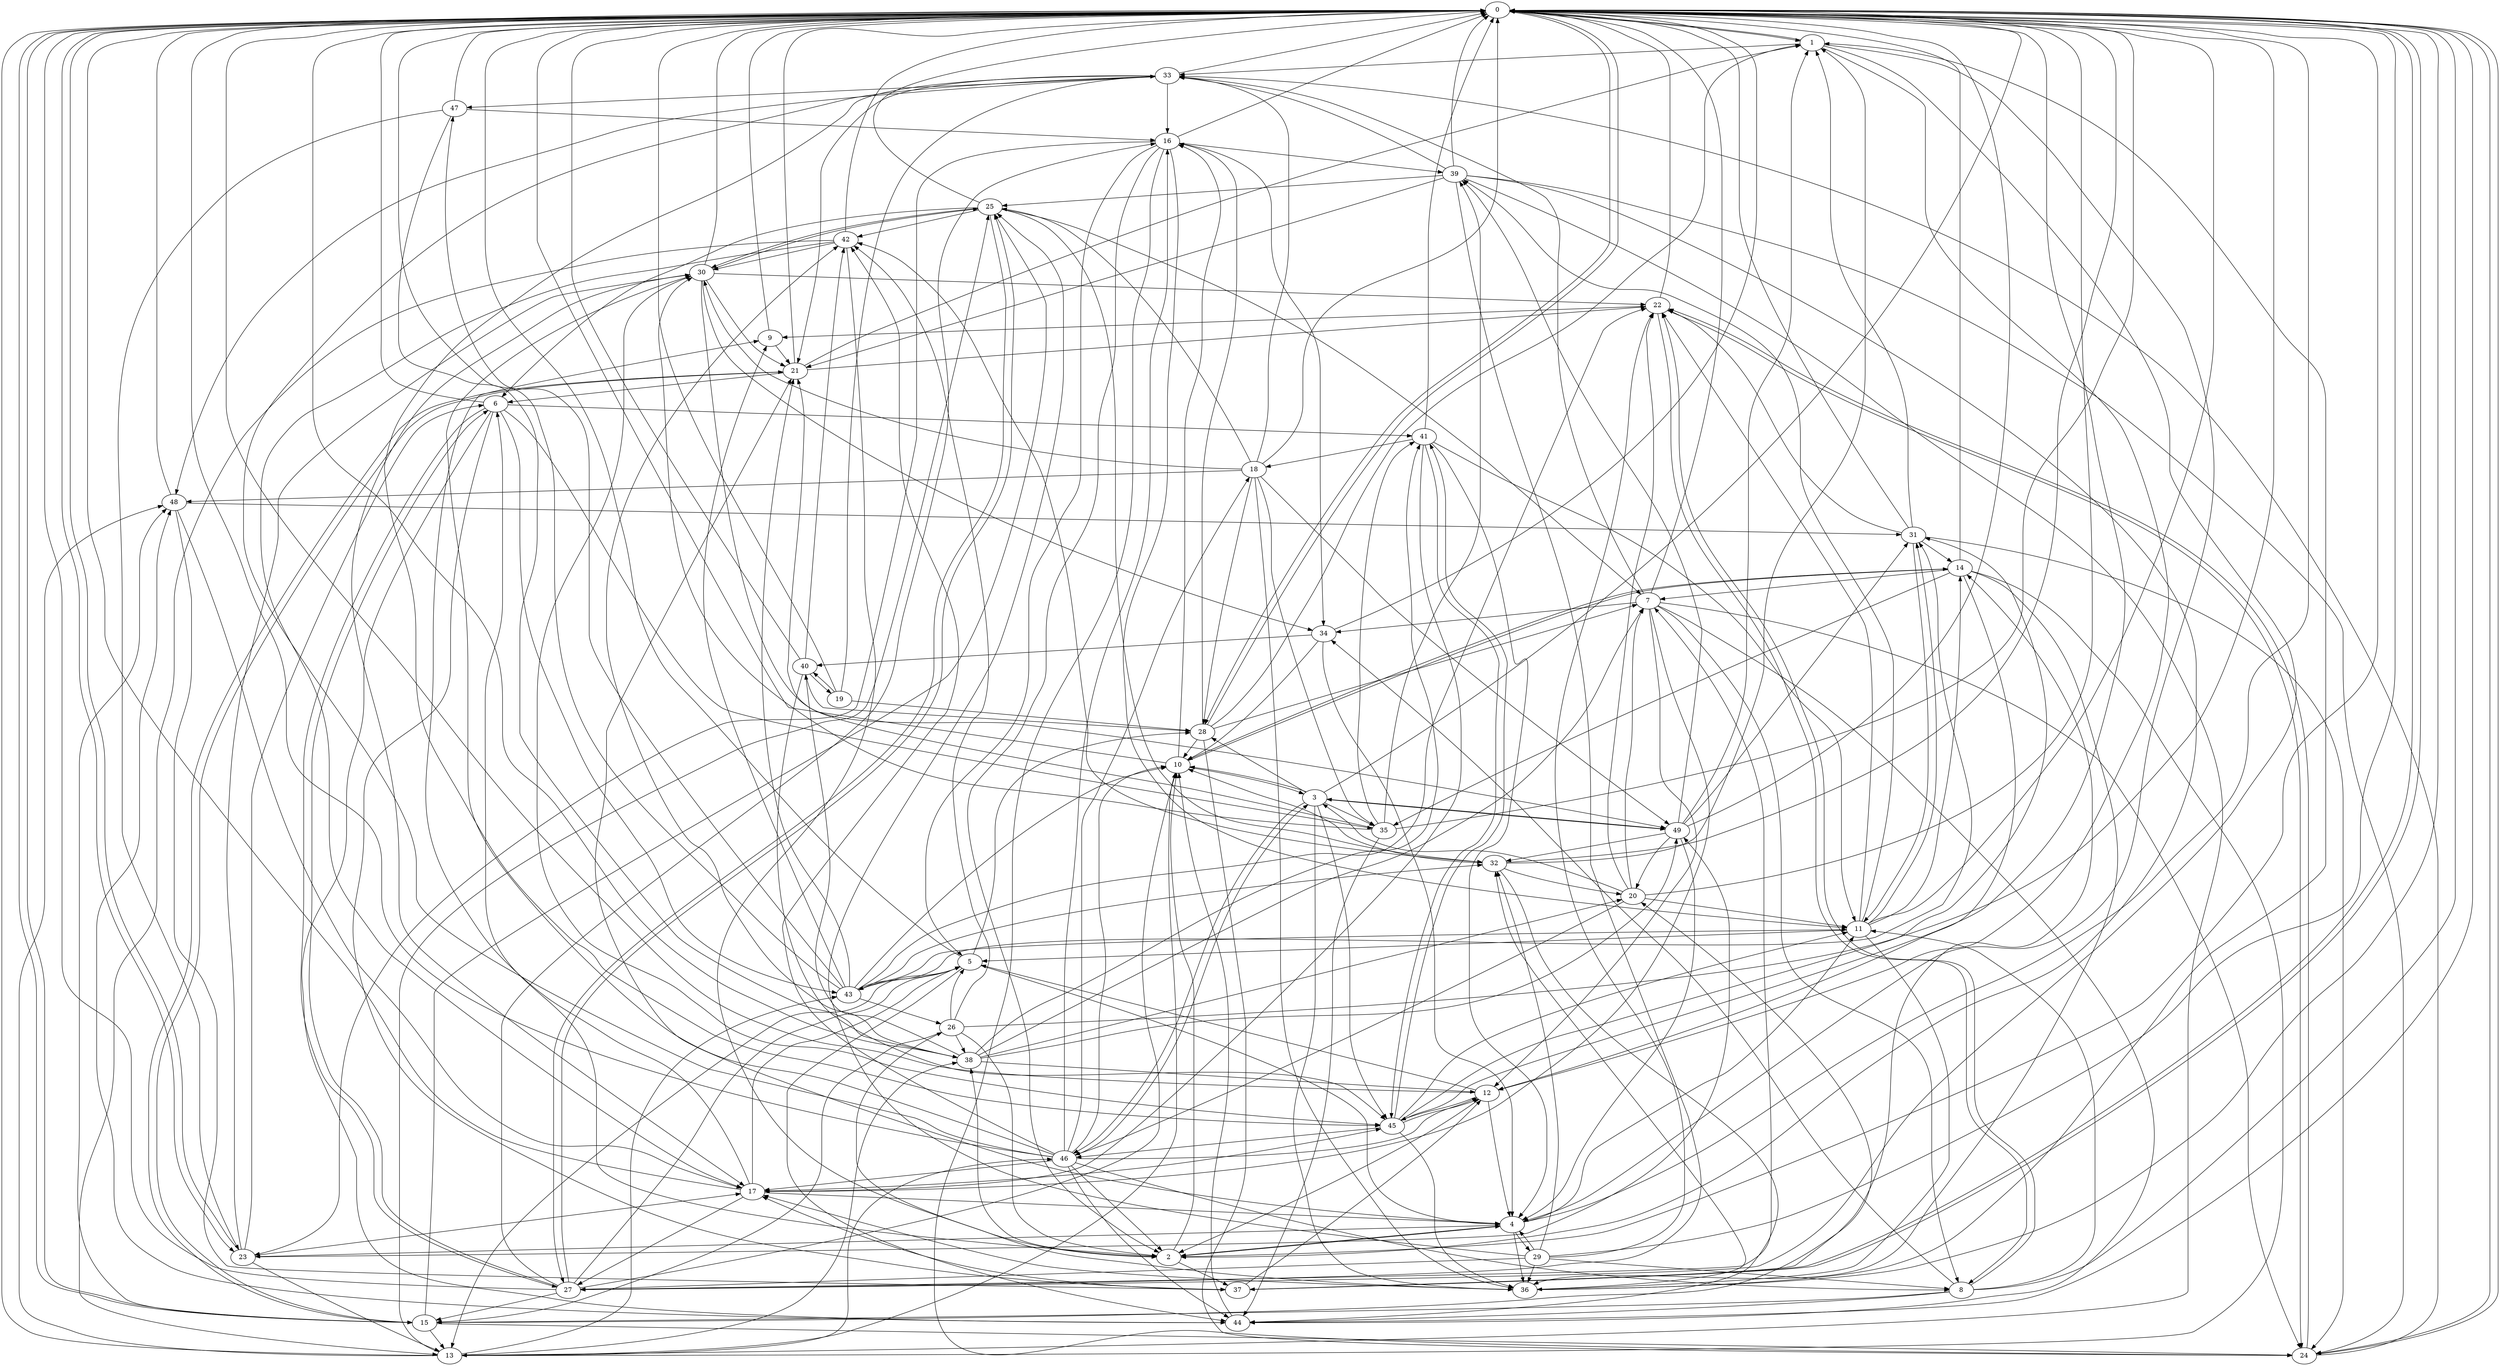 strict digraph "" {
	0	 [component_delay=3];
	1	 [component_delay=3];
	0 -> 1	 [wire_delay=1];
	15	 [component_delay=3];
	0 -> 15	 [wire_delay=1];
	23	 [component_delay=3];
	0 -> 23	 [wire_delay=1];
	24	 [component_delay=3];
	0 -> 24	 [wire_delay=1];
	28	 [component_delay=3];
	0 -> 28	 [wire_delay=1];
	37	 [component_delay=3];
	0 -> 37	 [wire_delay=1];
	1 -> 0	 [wire_delay=1];
	4	 [component_delay=3];
	1 -> 4	 [wire_delay=1];
	12	 [component_delay=3];
	1 -> 12	 [wire_delay=1];
	27	 [component_delay=3];
	1 -> 27	 [wire_delay=1];
	33	 [component_delay=3];
	1 -> 33	 [wire_delay=1];
	2	 [component_delay=3];
	2 -> 0	 [wire_delay=1];
	2 -> 4	 [wire_delay=1];
	6	 [component_delay=3];
	2 -> 6	 [wire_delay=1];
	10	 [component_delay=3];
	2 -> 10	 [wire_delay=1];
	2 -> 37	 [wire_delay=1];
	38	 [component_delay=3];
	2 -> 38	 [wire_delay=1];
	3	 [component_delay=3];
	3 -> 0	 [wire_delay=1];
	3 -> 10	 [wire_delay=1];
	3 -> 28	 [wire_delay=1];
	35	 [component_delay=3];
	3 -> 35	 [wire_delay=1];
	36	 [component_delay=3];
	3 -> 36	 [wire_delay=1];
	45	 [component_delay=3];
	3 -> 45	 [wire_delay=1];
	46	 [component_delay=3];
	3 -> 46	 [wire_delay=1];
	49	 [component_delay=3];
	3 -> 49	 [wire_delay=1];
	4 -> 0	 [wire_delay=1];
	4 -> 2	 [wire_delay=1];
	11	 [component_delay=3];
	4 -> 11	 [wire_delay=1];
	21	 [component_delay=3];
	4 -> 21	 [wire_delay=1];
	4 -> 23	 [wire_delay=1];
	29	 [component_delay=3];
	4 -> 29	 [wire_delay=1];
	4 -> 36	 [wire_delay=1];
	5	 [component_delay=3];
	5 -> 0	 [wire_delay=1];
	5 -> 4	 [wire_delay=1];
	13	 [component_delay=3];
	5 -> 13	 [wire_delay=1];
	5 -> 28	 [wire_delay=1];
	43	 [component_delay=3];
	5 -> 43	 [wire_delay=1];
	44	 [component_delay=3];
	5 -> 44	 [wire_delay=1];
	6 -> 0	 [wire_delay=1];
	6 -> 27	 [wire_delay=1];
	6 -> 35	 [wire_delay=1];
	6 -> 37	 [wire_delay=1];
	41	 [component_delay=3];
	6 -> 41	 [wire_delay=1];
	6 -> 43	 [wire_delay=1];
	6 -> 44	 [wire_delay=1];
	7	 [component_delay=3];
	7 -> 0	 [wire_delay=1];
	8	 [component_delay=3];
	7 -> 8	 [wire_delay=1];
	7 -> 12	 [wire_delay=1];
	17	 [component_delay=3];
	7 -> 17	 [wire_delay=1];
	7 -> 24	 [wire_delay=1];
	7 -> 33	 [wire_delay=1];
	34	 [component_delay=3];
	7 -> 34	 [wire_delay=1];
	7 -> 44	 [wire_delay=1];
	8 -> 0	 [wire_delay=1];
	8 -> 11	 [wire_delay=1];
	8 -> 15	 [wire_delay=1];
	22	 [component_delay=3];
	8 -> 22	 [wire_delay=1];
	8 -> 34	 [wire_delay=1];
	8 -> 44	 [wire_delay=1];
	9	 [component_delay=3];
	9 -> 0	 [wire_delay=1];
	9 -> 21	 [wire_delay=1];
	10 -> 0	 [wire_delay=1];
	10 -> 3	 [wire_delay=1];
	14	 [component_delay=3];
	10 -> 14	 [wire_delay=1];
	16	 [component_delay=3];
	10 -> 16	 [wire_delay=1];
	11 -> 0	 [wire_delay=1];
	11 -> 5	 [wire_delay=1];
	11 -> 14	 [wire_delay=1];
	11 -> 22	 [wire_delay=1];
	31	 [component_delay=3];
	11 -> 31	 [wire_delay=1];
	11 -> 36	 [wire_delay=1];
	39	 [component_delay=3];
	11 -> 39	 [wire_delay=1];
	12 -> 0	 [wire_delay=1];
	12 -> 2	 [wire_delay=1];
	12 -> 4	 [wire_delay=1];
	12 -> 5	 [wire_delay=1];
	12 -> 45	 [wire_delay=1];
	13 -> 0	 [wire_delay=1];
	13 -> 10	 [wire_delay=1];
	25	 [component_delay=3];
	13 -> 25	 [wire_delay=1];
	13 -> 38	 [wire_delay=1];
	13 -> 43	 [wire_delay=1];
	13 -> 46	 [wire_delay=1];
	48	 [component_delay=3];
	13 -> 48	 [wire_delay=1];
	14 -> 0	 [wire_delay=1];
	14 -> 7	 [wire_delay=1];
	14 -> 10	 [wire_delay=1];
	14 -> 12	 [wire_delay=1];
	14 -> 13	 [wire_delay=1];
	14 -> 35	 [wire_delay=1];
	14 -> 36	 [wire_delay=1];
	15 -> 0	 [wire_delay=1];
	15 -> 13	 [wire_delay=1];
	20	 [component_delay=3];
	15 -> 20	 [wire_delay=1];
	15 -> 21	 [wire_delay=1];
	15 -> 24	 [wire_delay=1];
	15 -> 25	 [wire_delay=1];
	15 -> 48	 [wire_delay=1];
	16 -> 0	 [wire_delay=1];
	16 -> 2	 [wire_delay=1];
	16 -> 5	 [wire_delay=1];
	16 -> 11	 [wire_delay=1];
	16 -> 23	 [wire_delay=1];
	16 -> 24	 [wire_delay=1];
	16 -> 34	 [wire_delay=1];
	16 -> 39	 [wire_delay=1];
	17 -> 0	 [wire_delay=1];
	17 -> 4	 [wire_delay=1];
	17 -> 5	 [wire_delay=1];
	17 -> 9	 [wire_delay=1];
	17 -> 27	 [wire_delay=1];
	17 -> 45	 [wire_delay=1];
	18	 [component_delay=3];
	18 -> 0	 [wire_delay=1];
	18 -> 25	 [wire_delay=1];
	18 -> 28	 [wire_delay=1];
	30	 [component_delay=3];
	18 -> 30	 [wire_delay=1];
	18 -> 33	 [wire_delay=1];
	18 -> 35	 [wire_delay=1];
	18 -> 36	 [wire_delay=1];
	18 -> 48	 [wire_delay=1];
	18 -> 49	 [wire_delay=1];
	19	 [component_delay=3];
	19 -> 0	 [wire_delay=1];
	19 -> 28	 [wire_delay=1];
	19 -> 33	 [wire_delay=1];
	40	 [component_delay=3];
	19 -> 40	 [wire_delay=1];
	20 -> 0	 [wire_delay=1];
	20 -> 3	 [wire_delay=1];
	20 -> 7	 [wire_delay=1];
	20 -> 11	 [wire_delay=1];
	20 -> 22	 [wire_delay=1];
	20 -> 46	 [wire_delay=1];
	21 -> 0	 [wire_delay=1];
	21 -> 1	 [wire_delay=1];
	21 -> 6	 [wire_delay=1];
	21 -> 15	 [wire_delay=1];
	21 -> 22	 [wire_delay=1];
	22 -> 0	 [wire_delay=1];
	22 -> 8	 [wire_delay=1];
	22 -> 9	 [wire_delay=1];
	22 -> 24	 [wire_delay=1];
	23 -> 0	 [wire_delay=1];
	23 -> 6	 [wire_delay=1];
	23 -> 13	 [wire_delay=1];
	23 -> 17	 [wire_delay=1];
	23 -> 30	 [wire_delay=1];
	23 -> 49	 [wire_delay=1];
	24 -> 0	 [wire_delay=1];
	24 -> 22	 [wire_delay=1];
	24 -> 33	 [wire_delay=1];
	25 -> 0	 [wire_delay=1];
	25 -> 6	 [wire_delay=1];
	25 -> 7	 [wire_delay=1];
	25 -> 27	 [wire_delay=1];
	25 -> 30	 [wire_delay=1];
	32	 [component_delay=3];
	25 -> 32	 [wire_delay=1];
	42	 [component_delay=3];
	25 -> 42	 [wire_delay=1];
	26	 [component_delay=3];
	26 -> 0	 [wire_delay=1];
	26 -> 2	 [wire_delay=1];
	26 -> 5	 [wire_delay=1];
	26 -> 15	 [wire_delay=1];
	26 -> 38	 [wire_delay=1];
	26 -> 42	 [wire_delay=1];
	27 -> 0	 [wire_delay=1];
	27 -> 5	 [wire_delay=1];
	27 -> 6	 [wire_delay=1];
	27 -> 7	 [wire_delay=1];
	27 -> 10	 [wire_delay=1];
	27 -> 15	 [wire_delay=1];
	27 -> 16	 [wire_delay=1];
	27 -> 25	 [wire_delay=1];
	28 -> 0	 [wire_delay=1];
	28 -> 1	 [wire_delay=1];
	28 -> 7	 [wire_delay=1];
	28 -> 10	 [wire_delay=1];
	28 -> 16	 [wire_delay=1];
	28 -> 24	 [wire_delay=1];
	29 -> 0	 [wire_delay=1];
	29 -> 4	 [wire_delay=1];
	29 -> 8	 [wire_delay=1];
	29 -> 22	 [wire_delay=1];
	29 -> 25	 [wire_delay=1];
	29 -> 27	 [wire_delay=1];
	29 -> 32	 [wire_delay=1];
	29 -> 36	 [wire_delay=1];
	30 -> 0	 [wire_delay=1];
	30 -> 17	 [wire_delay=1];
	30 -> 21	 [wire_delay=1];
	30 -> 22	 [wire_delay=1];
	30 -> 25	 [wire_delay=1];
	30 -> 34	 [wire_delay=1];
	30 -> 45	 [wire_delay=1];
	30 -> 49	 [wire_delay=1];
	31 -> 0	 [wire_delay=1];
	31 -> 1	 [wire_delay=1];
	31 -> 11	 [wire_delay=1];
	31 -> 14	 [wire_delay=1];
	31 -> 22	 [wire_delay=1];
	31 -> 24	 [wire_delay=1];
	32 -> 0	 [wire_delay=1];
	32 -> 1	 [wire_delay=1];
	32 -> 10	 [wire_delay=1];
	32 -> 20	 [wire_delay=1];
	32 -> 42	 [wire_delay=1];
	32 -> 44	 [wire_delay=1];
	33 -> 0	 [wire_delay=1];
	33 -> 16	 [wire_delay=1];
	33 -> 21	 [wire_delay=1];
	33 -> 45	 [wire_delay=1];
	47	 [component_delay=3];
	33 -> 47	 [wire_delay=1];
	33 -> 48	 [wire_delay=1];
	34 -> 0	 [wire_delay=1];
	34 -> 4	 [wire_delay=1];
	34 -> 10	 [wire_delay=1];
	34 -> 40	 [wire_delay=1];
	35 -> 0	 [wire_delay=1];
	35 -> 21	 [wire_delay=1];
	35 -> 30	 [wire_delay=1];
	35 -> 39	 [wire_delay=1];
	35 -> 41	 [wire_delay=1];
	35 -> 44	 [wire_delay=1];
	36 -> 0	 [wire_delay=1];
	36 -> 1	 [wire_delay=1];
	36 -> 17	 [wire_delay=1];
	36 -> 26	 [wire_delay=1];
	36 -> 32	 [wire_delay=1];
	37 -> 0	 [wire_delay=1];
	37 -> 12	 [wire_delay=1];
	37 -> 14	 [wire_delay=1];
	37 -> 17	 [wire_delay=1];
	38 -> 0	 [wire_delay=1];
	38 -> 7	 [wire_delay=1];
	38 -> 12	 [wire_delay=1];
	38 -> 20	 [wire_delay=1];
	38 -> 40	 [wire_delay=1];
	38 -> 41	 [wire_delay=1];
	38 -> 42	 [wire_delay=1];
	38 -> 49	 [wire_delay=1];
	39 -> 0	 [wire_delay=1];
	39 -> 2	 [wire_delay=1];
	39 -> 13	 [wire_delay=1];
	39 -> 21	 [wire_delay=1];
	39 -> 24	 [wire_delay=1];
	39 -> 25	 [wire_delay=1];
	39 -> 27	 [wire_delay=1];
	39 -> 33	 [wire_delay=1];
	40 -> 0	 [wire_delay=1];
	40 -> 19	 [wire_delay=1];
	40 -> 28	 [wire_delay=1];
	40 -> 42	 [wire_delay=1];
	40 -> 45	 [wire_delay=1];
	41 -> 0	 [wire_delay=1];
	41 -> 4	 [wire_delay=1];
	41 -> 11	 [wire_delay=1];
	41 -> 17	 [wire_delay=1];
	41 -> 18	 [wire_delay=1];
	41 -> 45	 [wire_delay=1];
	42 -> 0	 [wire_delay=1];
	42 -> 2	 [wire_delay=1];
	42 -> 13	 [wire_delay=1];
	42 -> 17	 [wire_delay=1];
	42 -> 30	 [wire_delay=1];
	43 -> 0	 [wire_delay=1];
	43 -> 9	 [wire_delay=1];
	43 -> 10	 [wire_delay=1];
	43 -> 11	 [wire_delay=1];
	43 -> 21	 [wire_delay=1];
	43 -> 22	 [wire_delay=1];
	43 -> 26	 [wire_delay=1];
	43 -> 31	 [wire_delay=1];
	43 -> 32	 [wire_delay=1];
	43 -> 47	 [wire_delay=1];
	44 -> 0	 [wire_delay=1];
	44 -> 10	 [wire_delay=1];
	44 -> 48	 [wire_delay=1];
	45 -> 0	 [wire_delay=1];
	45 -> 11	 [wire_delay=1];
	45 -> 12	 [wire_delay=1];
	45 -> 31	 [wire_delay=1];
	45 -> 36	 [wire_delay=1];
	45 -> 41	 [wire_delay=1];
	45 -> 46	 [wire_delay=1];
	46 -> 0	 [wire_delay=1];
	46 -> 2	 [wire_delay=1];
	46 -> 3	 [wire_delay=1];
	46 -> 8	 [wire_delay=1];
	46 -> 10	 [wire_delay=1];
	46 -> 12	 [wire_delay=1];
	46 -> 16	 [wire_delay=1];
	46 -> 17	 [wire_delay=1];
	46 -> 18	 [wire_delay=1];
	46 -> 30	 [wire_delay=1];
	46 -> 33	 [wire_delay=1];
	46 -> 42	 [wire_delay=1];
	46 -> 44	 [wire_delay=1];
	47 -> 0	 [wire_delay=1];
	47 -> 16	 [wire_delay=1];
	47 -> 23	 [wire_delay=1];
	47 -> 38	 [wire_delay=1];
	48 -> 0	 [wire_delay=1];
	48 -> 17	 [wire_delay=1];
	48 -> 31	 [wire_delay=1];
	48 -> 37	 [wire_delay=1];
	49 -> 0	 [wire_delay=1];
	49 -> 1	 [wire_delay=1];
	49 -> 3	 [wire_delay=1];
	49 -> 4	 [wire_delay=1];
	49 -> 20	 [wire_delay=1];
	49 -> 31	 [wire_delay=1];
	49 -> 32	 [wire_delay=1];
	49 -> 39	 [wire_delay=1];
}
